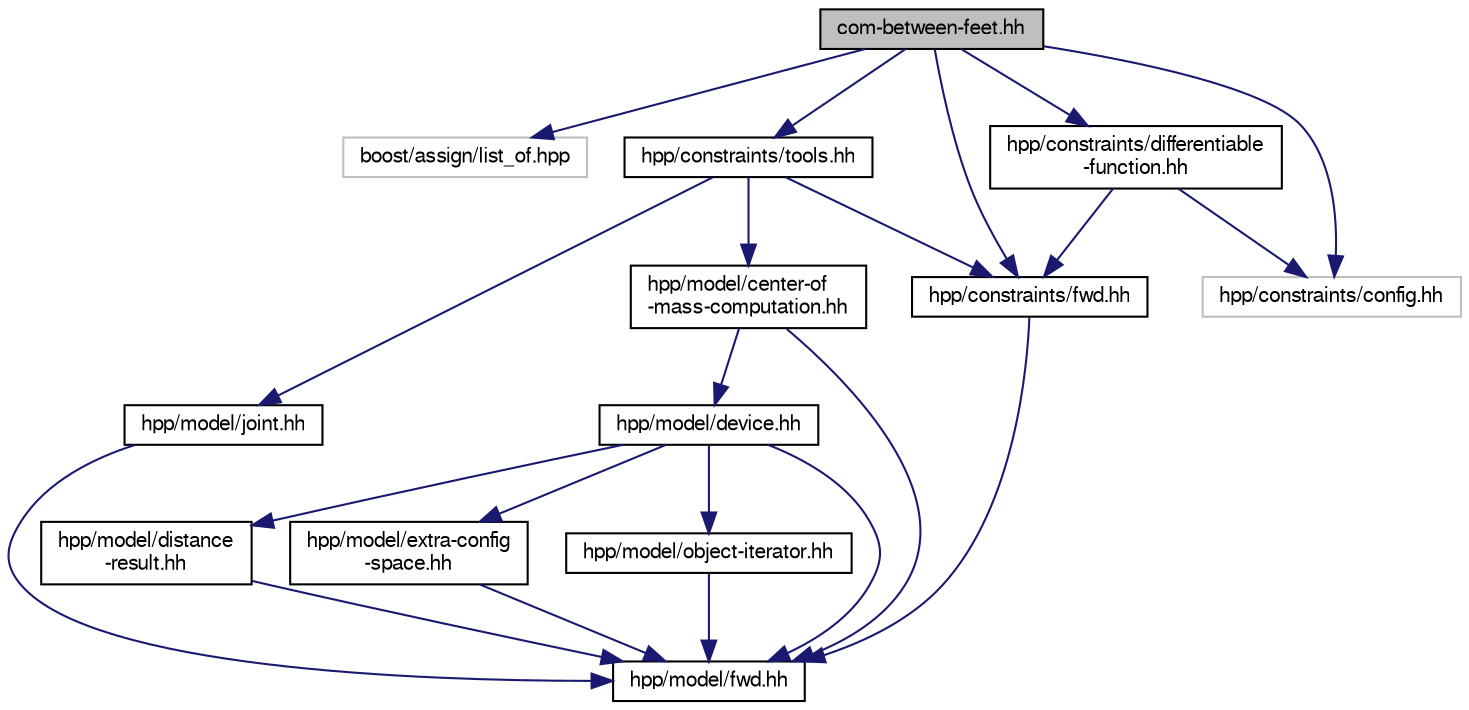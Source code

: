 digraph "com-between-feet.hh"
{
  edge [fontname="FreeSans",fontsize="10",labelfontname="FreeSans",labelfontsize="10"];
  node [fontname="FreeSans",fontsize="10",shape=record];
  Node1 [label="com-between-feet.hh",height=0.2,width=0.4,color="black", fillcolor="grey75", style="filled" fontcolor="black"];
  Node1 -> Node2 [color="midnightblue",fontsize="10",style="solid",fontname="FreeSans"];
  Node2 [label="boost/assign/list_of.hpp",height=0.2,width=0.4,color="grey75", fillcolor="white", style="filled"];
  Node1 -> Node3 [color="midnightblue",fontsize="10",style="solid",fontname="FreeSans"];
  Node3 [label="hpp/constraints/differentiable\l-function.hh",height=0.2,width=0.4,color="black", fillcolor="white", style="filled",URL="$a00026.html"];
  Node3 -> Node4 [color="midnightblue",fontsize="10",style="solid",fontname="FreeSans"];
  Node4 [label="hpp/constraints/fwd.hh",height=0.2,width=0.4,color="black", fillcolor="white", style="filled",URL="$a00001.html"];
  Node4 -> Node5 [color="midnightblue",fontsize="10",style="solid",fontname="FreeSans"];
  Node5 [label="hpp/model/fwd.hh",height=0.2,width=0.4,color="black", fillcolor="white", style="filled",URL="https://jmirabel.github.io/hpp-doc/api/hpp-model/doxygen-html/hpp-model.doxytag$a00035.html"];
  Node3 -> Node6 [color="midnightblue",fontsize="10",style="solid",fontname="FreeSans"];
  Node6 [label="hpp/constraints/config.hh",height=0.2,width=0.4,color="grey75", fillcolor="white", style="filled"];
  Node1 -> Node6 [color="midnightblue",fontsize="10",style="solid",fontname="FreeSans"];
  Node1 -> Node4 [color="midnightblue",fontsize="10",style="solid",fontname="FreeSans"];
  Node1 -> Node7 [color="midnightblue",fontsize="10",style="solid",fontname="FreeSans"];
  Node7 [label="hpp/constraints/tools.hh",height=0.2,width=0.4,color="black", fillcolor="white", style="filled",URL="$a00036.html"];
  Node7 -> Node4 [color="midnightblue",fontsize="10",style="solid",fontname="FreeSans"];
  Node7 -> Node8 [color="midnightblue",fontsize="10",style="solid",fontname="FreeSans"];
  Node8 [label="hpp/model/joint.hh",height=0.2,width=0.4,color="black", fillcolor="white", style="filled",URL="https://jmirabel.github.io/hpp-doc/api/hpp-model/doxygen-html/hpp-model.doxytag$a00039.html"];
  Node8 -> Node5 [color="midnightblue",fontsize="10",style="solid",fontname="FreeSans"];
  Node7 -> Node9 [color="midnightblue",fontsize="10",style="solid",fontname="FreeSans"];
  Node9 [label="hpp/model/center-of\l-mass-computation.hh",height=0.2,width=0.4,color="black", fillcolor="white", style="filled",URL="https://jmirabel.github.io/hpp-doc/api/hpp-model/doxygen-html/hpp-model.doxytag$a00027.html"];
  Node9 -> Node5 [color="midnightblue",fontsize="10",style="solid",fontname="FreeSans"];
  Node9 -> Node10 [color="midnightblue",fontsize="10",style="solid",fontname="FreeSans"];
  Node10 [label="hpp/model/device.hh",height=0.2,width=0.4,color="black", fillcolor="white", style="filled",URL="https://jmirabel.github.io/hpp-doc/api/hpp-model/doxygen-html/hpp-model.doxytag$a00031.html"];
  Node10 -> Node5 [color="midnightblue",fontsize="10",style="solid",fontname="FreeSans"];
  Node10 -> Node11 [color="midnightblue",fontsize="10",style="solid",fontname="FreeSans"];
  Node11 [label="hpp/model/distance\l-result.hh",height=0.2,width=0.4,color="black", fillcolor="white", style="filled",URL="https://jmirabel.github.io/hpp-doc/api/hpp-model/doxygen-html/hpp-model.doxytag$a00032.html"];
  Node11 -> Node5 [color="midnightblue",fontsize="10",style="solid",fontname="FreeSans"];
  Node10 -> Node12 [color="midnightblue",fontsize="10",style="solid",fontname="FreeSans"];
  Node12 [label="hpp/model/extra-config\l-space.hh",height=0.2,width=0.4,color="black", fillcolor="white", style="filled",URL="https://jmirabel.github.io/hpp-doc/api/hpp-model/doxygen-html/hpp-model.doxytag$a00033.html"];
  Node12 -> Node5 [color="midnightblue",fontsize="10",style="solid",fontname="FreeSans"];
  Node10 -> Node13 [color="midnightblue",fontsize="10",style="solid",fontname="FreeSans"];
  Node13 [label="hpp/model/object-iterator.hh",height=0.2,width=0.4,color="black", fillcolor="white", style="filled",URL="https://jmirabel.github.io/hpp-doc/api/hpp-model/doxygen-html/hpp-model.doxytag$a00042.html"];
  Node13 -> Node5 [color="midnightblue",fontsize="10",style="solid",fontname="FreeSans"];
}
